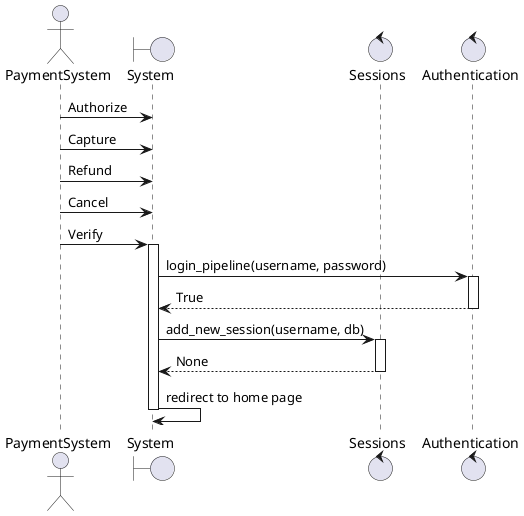 @startuml validate_payment
actor  PaymentSystem
boundary "System" as system
control "Sessions" as sessions
control "Authentication" as auth
PaymentSystem -> system: Authorize
PaymentSystem -> system: Capture
PaymentSystem -> system: Refund
PaymentSystem -> system: Cancel
PaymentSystem -> system: Verify
activate system
system -> auth: login_pipeline(username, password)
activate auth
auth --> system: True
deactivate auth
system -> sessions: add_new_session(username, db)
activate sessions
sessions --> system: None
deactivate sessions
system -> system: redirect to home page
deactivate system
@enduml